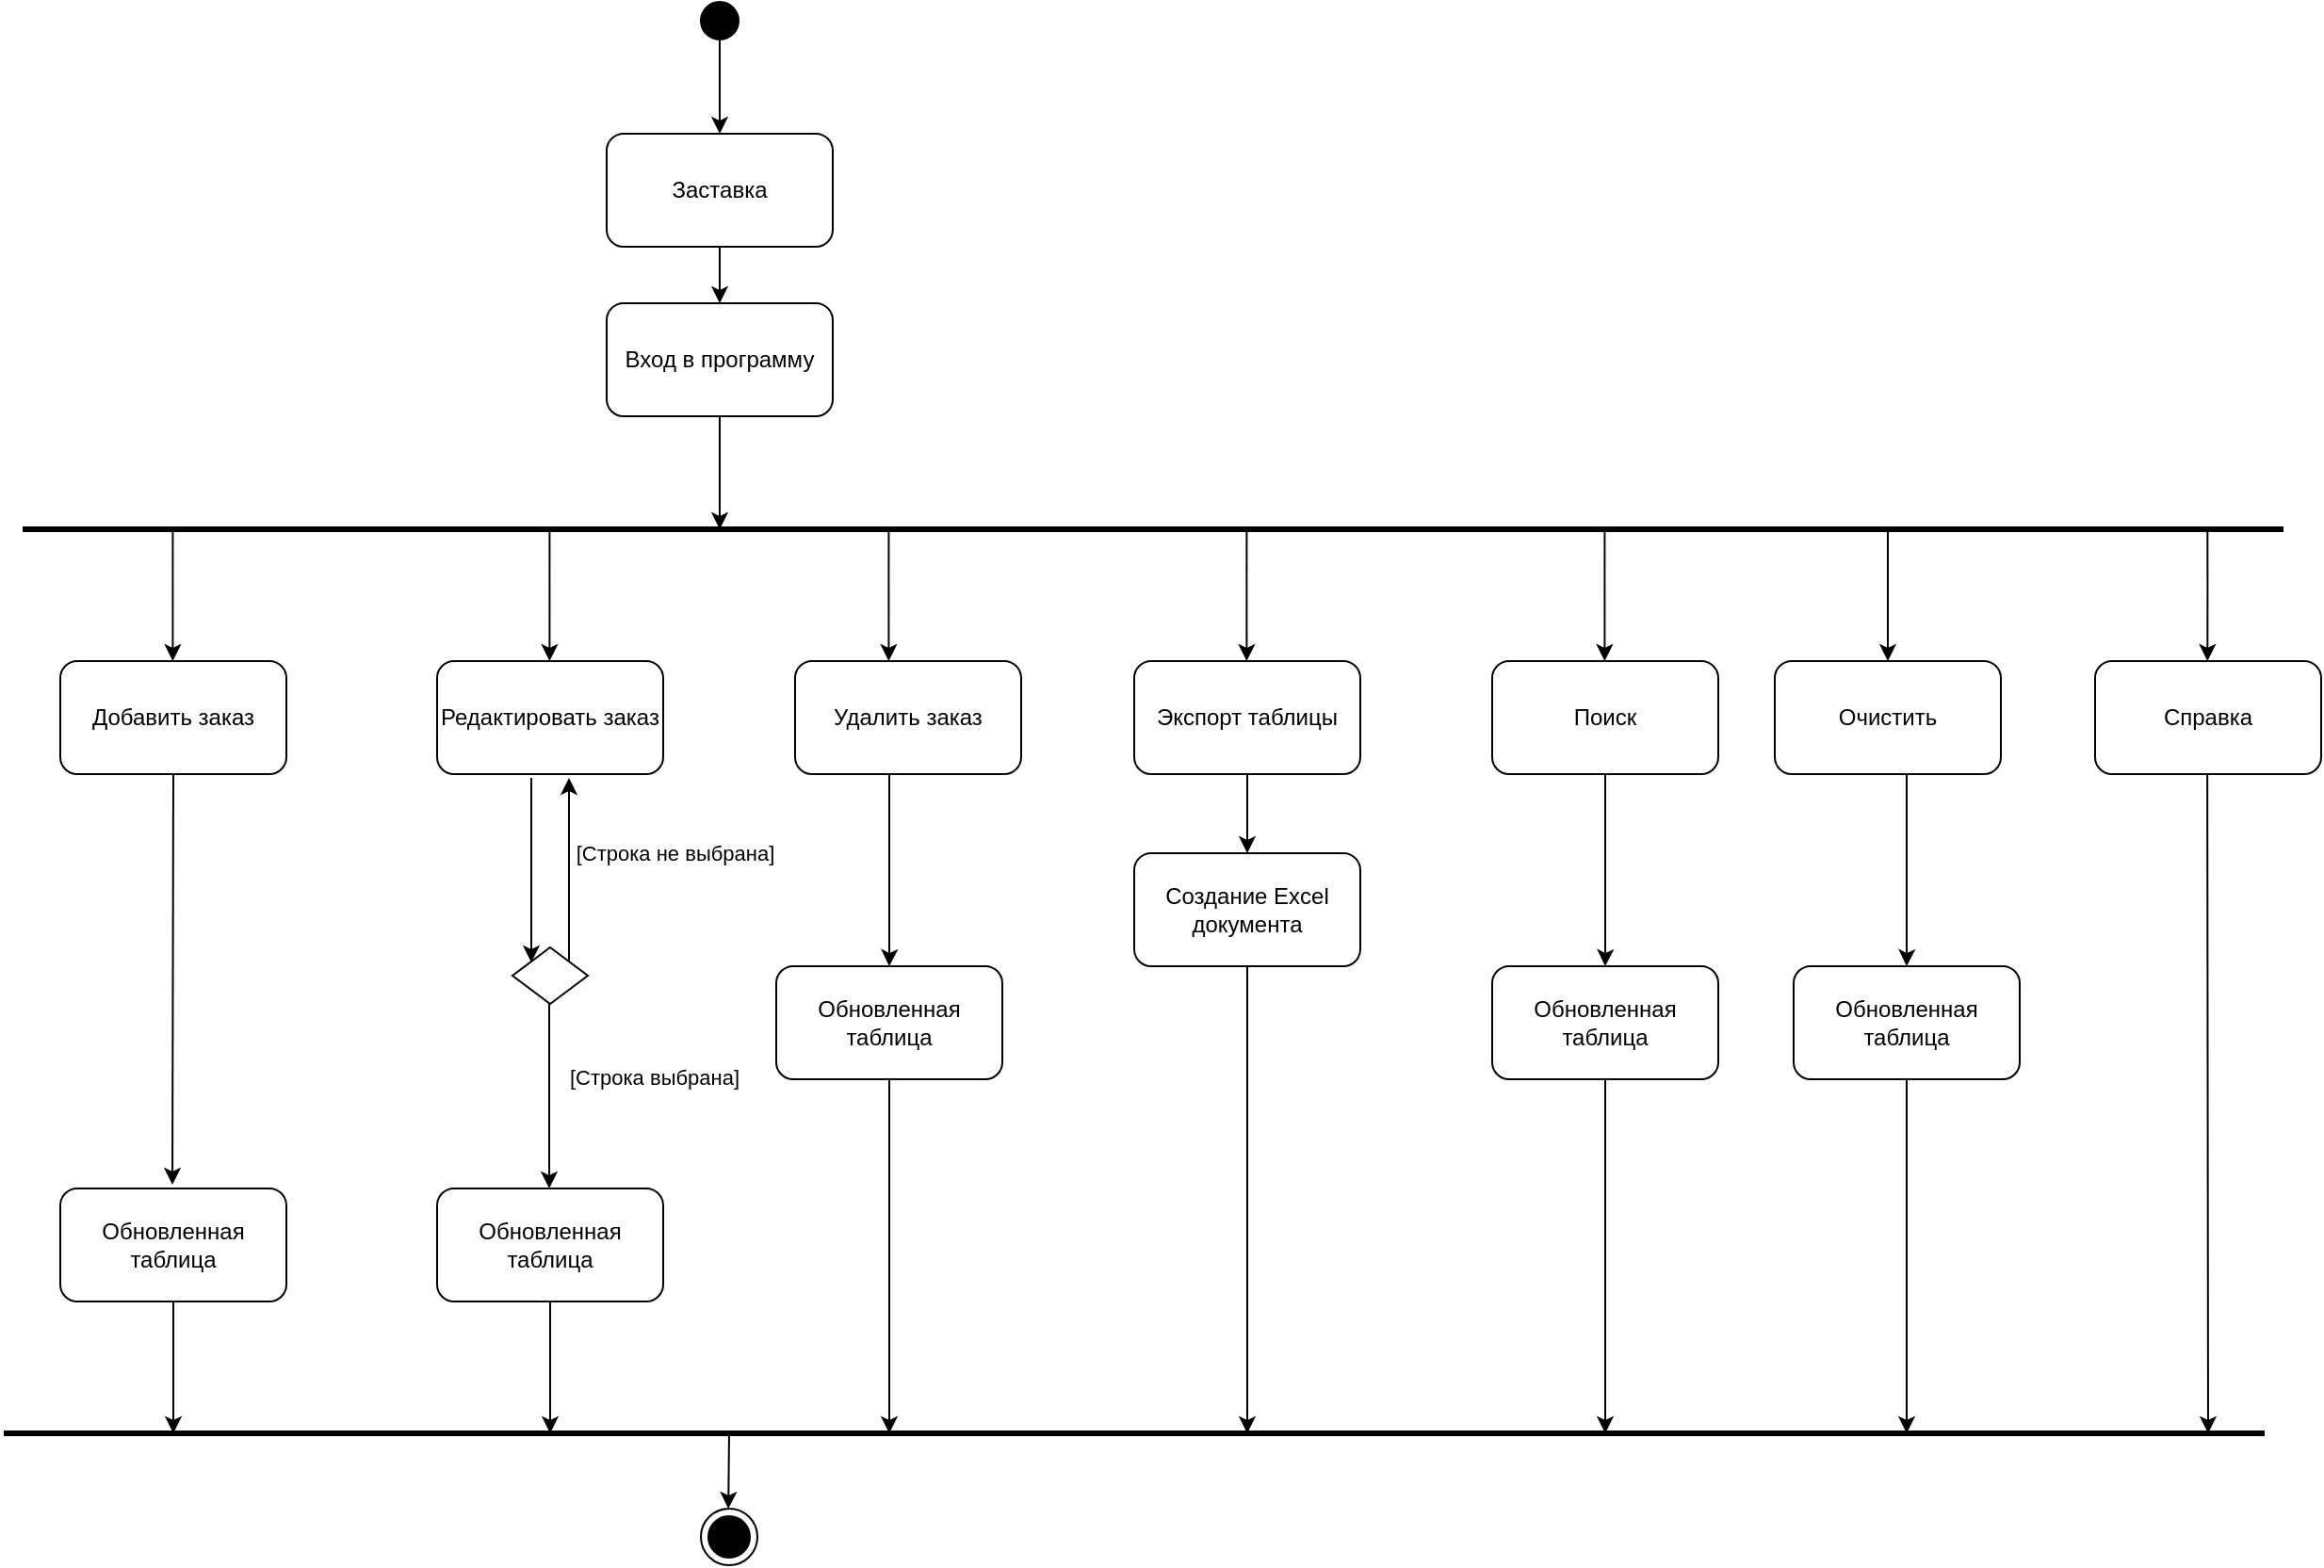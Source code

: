 <mxfile version="24.6.1" type="device">
  <diagram name="Страница — 1" id="qREtdaaGfa1qpuJPbkPt">
    <mxGraphModel dx="1036" dy="606" grid="1" gridSize="10" guides="1" tooltips="1" connect="1" arrows="1" fold="1" page="1" pageScale="1" pageWidth="2339" pageHeight="3300" math="0" shadow="0">
      <root>
        <mxCell id="0" />
        <mxCell id="1" parent="0" />
        <mxCell id="zYMJ9Hk2QF7L7bzWqABL-3" style="edgeStyle=orthogonalEdgeStyle;rounded=0;orthogonalLoop=1;jettySize=auto;html=1;entryX=0.5;entryY=0;entryDx=0;entryDy=0;" parent="1" source="zYMJ9Hk2QF7L7bzWqABL-1" target="zYMJ9Hk2QF7L7bzWqABL-9" edge="1">
          <mxGeometry relative="1" as="geometry" />
        </mxCell>
        <mxCell id="zYMJ9Hk2QF7L7bzWqABL-1" value="" style="ellipse;whiteSpace=wrap;html=1;aspect=fixed;fillColor=#000000;" parent="1" vertex="1">
          <mxGeometry x="490" y="150" width="20" height="20" as="geometry" />
        </mxCell>
        <mxCell id="zYMJ9Hk2QF7L7bzWqABL-5" style="edgeStyle=orthogonalEdgeStyle;rounded=0;orthogonalLoop=1;jettySize=auto;html=1;" parent="1" source="zYMJ9Hk2QF7L7bzWqABL-2" edge="1">
          <mxGeometry relative="1" as="geometry">
            <mxPoint x="500" y="430" as="targetPoint" />
          </mxGeometry>
        </mxCell>
        <mxCell id="zYMJ9Hk2QF7L7bzWqABL-2" value="Вход в программу" style="rounded=1;whiteSpace=wrap;html=1;" parent="1" vertex="1">
          <mxGeometry x="440" y="310" width="120" height="60" as="geometry" />
        </mxCell>
        <mxCell id="zYMJ9Hk2QF7L7bzWqABL-4" value="" style="endArrow=none;html=1;rounded=0;strokeWidth=3;" parent="1" edge="1">
          <mxGeometry width="50" height="50" relative="1" as="geometry">
            <mxPoint x="130" y="430" as="sourcePoint" />
            <mxPoint x="1330" y="430" as="targetPoint" />
          </mxGeometry>
        </mxCell>
        <mxCell id="zYMJ9Hk2QF7L7bzWqABL-6" value="" style="ellipse;html=1;shape=endState;fillColor=#000000;strokeColor=#000000;" parent="1" vertex="1">
          <mxGeometry x="490" y="950" width="30" height="30" as="geometry" />
        </mxCell>
        <mxCell id="zYMJ9Hk2QF7L7bzWqABL-7" value="Добавить заказ" style="rounded=1;whiteSpace=wrap;html=1;" parent="1" vertex="1">
          <mxGeometry x="150" y="500" width="120" height="60" as="geometry" />
        </mxCell>
        <mxCell id="zYMJ9Hk2QF7L7bzWqABL-8" value="Редактировать заказ" style="rounded=1;whiteSpace=wrap;html=1;" parent="1" vertex="1">
          <mxGeometry x="350" y="500" width="120" height="60" as="geometry" />
        </mxCell>
        <mxCell id="zYMJ9Hk2QF7L7bzWqABL-10" style="edgeStyle=orthogonalEdgeStyle;rounded=0;orthogonalLoop=1;jettySize=auto;html=1;entryX=0.5;entryY=0;entryDx=0;entryDy=0;" parent="1" source="zYMJ9Hk2QF7L7bzWqABL-9" target="zYMJ9Hk2QF7L7bzWqABL-2" edge="1">
          <mxGeometry relative="1" as="geometry" />
        </mxCell>
        <mxCell id="zYMJ9Hk2QF7L7bzWqABL-9" value="Заставка" style="rounded=1;whiteSpace=wrap;html=1;" parent="1" vertex="1">
          <mxGeometry x="440" y="220" width="120" height="60" as="geometry" />
        </mxCell>
        <mxCell id="zYMJ9Hk2QF7L7bzWqABL-11" value="Удалить заказ" style="rounded=1;whiteSpace=wrap;html=1;" parent="1" vertex="1">
          <mxGeometry x="540" y="500" width="120" height="60" as="geometry" />
        </mxCell>
        <mxCell id="zYMJ9Hk2QF7L7bzWqABL-37" style="edgeStyle=orthogonalEdgeStyle;rounded=0;orthogonalLoop=1;jettySize=auto;html=1;" parent="1" source="zYMJ9Hk2QF7L7bzWqABL-12" target="zYMJ9Hk2QF7L7bzWqABL-36" edge="1">
          <mxGeometry relative="1" as="geometry" />
        </mxCell>
        <mxCell id="zYMJ9Hk2QF7L7bzWqABL-12" value="Экспорт таблицы" style="rounded=1;whiteSpace=wrap;html=1;" parent="1" vertex="1">
          <mxGeometry x="720" y="500" width="120" height="60" as="geometry" />
        </mxCell>
        <mxCell id="zYMJ9Hk2QF7L7bzWqABL-17" value="" style="edgeStyle=orthogonalEdgeStyle;rounded=0;orthogonalLoop=1;jettySize=auto;html=1;startArrow=classic;startFill=1;endArrow=none;endFill=0;entryX=0.5;entryY=1;entryDx=0;entryDy=0;" parent="1" edge="1" target="zYMJ9Hk2QF7L7bzWqABL-7">
          <mxGeometry relative="1" as="geometry">
            <mxPoint x="209.5" y="778" as="sourcePoint" />
            <mxPoint x="209.5" y="680" as="targetPoint" />
            <Array as="points" />
          </mxGeometry>
        </mxCell>
        <mxCell id="zYMJ9Hk2QF7L7bzWqABL-59" style="edgeStyle=orthogonalEdgeStyle;rounded=0;orthogonalLoop=1;jettySize=auto;html=1;" parent="1" source="zYMJ9Hk2QF7L7bzWqABL-19" edge="1">
          <mxGeometry relative="1" as="geometry">
            <mxPoint x="210" y="910" as="targetPoint" />
          </mxGeometry>
        </mxCell>
        <mxCell id="zYMJ9Hk2QF7L7bzWqABL-19" value="Обновленная таблица" style="rounded=1;whiteSpace=wrap;html=1;" parent="1" vertex="1">
          <mxGeometry x="150" y="780" width="120" height="60" as="geometry" />
        </mxCell>
        <mxCell id="zYMJ9Hk2QF7L7bzWqABL-26" value="" style="edgeStyle=orthogonalEdgeStyle;rounded=0;orthogonalLoop=1;jettySize=auto;html=1;startArrow=none;startFill=0;" parent="1" source="zYMJ9Hk2QF7L7bzWqABL-27" edge="1">
          <mxGeometry relative="1" as="geometry">
            <mxPoint x="420" y="562" as="targetPoint" />
            <Array as="points">
              <mxPoint x="420" y="612" />
              <mxPoint x="420" y="612" />
            </Array>
          </mxGeometry>
        </mxCell>
        <mxCell id="zYMJ9Hk2QF7L7bzWqABL-27" value="" style="rhombus;whiteSpace=wrap;html=1;" parent="1" vertex="1">
          <mxGeometry x="390" y="652" width="40" height="30" as="geometry" />
        </mxCell>
        <mxCell id="zYMJ9Hk2QF7L7bzWqABL-28" value="" style="edgeStyle=orthogonalEdgeStyle;rounded=0;orthogonalLoop=1;jettySize=auto;html=1;startArrow=classic;startFill=1;endArrow=none;endFill=0;" parent="1" edge="1">
          <mxGeometry relative="1" as="geometry">
            <mxPoint x="400" y="660" as="sourcePoint" />
            <mxPoint x="400" y="562" as="targetPoint" />
            <Array as="points">
              <mxPoint x="400" y="612" />
              <mxPoint x="400" y="612" />
            </Array>
          </mxGeometry>
        </mxCell>
        <mxCell id="zYMJ9Hk2QF7L7bzWqABL-29" value="[Строка не выбрана]" style="edgeLabel;html=1;align=center;verticalAlign=middle;resizable=0;points=[];" parent="1" vertex="1" connectable="0">
          <mxGeometry x="480" y="602" as="geometry">
            <mxPoint x="-4" as="offset" />
          </mxGeometry>
        </mxCell>
        <mxCell id="zYMJ9Hk2QF7L7bzWqABL-30" value="" style="edgeStyle=orthogonalEdgeStyle;rounded=0;orthogonalLoop=1;jettySize=auto;html=1;startArrow=classic;startFill=1;endArrow=none;endFill=0;" parent="1" edge="1">
          <mxGeometry relative="1" as="geometry">
            <mxPoint x="409.5" y="780" as="sourcePoint" />
            <mxPoint x="409.5" y="682" as="targetPoint" />
            <Array as="points">
              <mxPoint x="409.5" y="732" />
              <mxPoint x="409.5" y="732" />
            </Array>
          </mxGeometry>
        </mxCell>
        <mxCell id="zYMJ9Hk2QF7L7bzWqABL-31" value="[Строка выбрана]" style="edgeLabel;html=1;align=center;verticalAlign=middle;resizable=0;points=[];" parent="1" vertex="1" connectable="0">
          <mxGeometry x="470" y="722" as="geometry">
            <mxPoint x="-5" y="-1" as="offset" />
          </mxGeometry>
        </mxCell>
        <mxCell id="zYMJ9Hk2QF7L7bzWqABL-58" style="edgeStyle=orthogonalEdgeStyle;rounded=0;orthogonalLoop=1;jettySize=auto;html=1;" parent="1" source="zYMJ9Hk2QF7L7bzWqABL-32" edge="1">
          <mxGeometry relative="1" as="geometry">
            <mxPoint x="410" y="910" as="targetPoint" />
          </mxGeometry>
        </mxCell>
        <mxCell id="zYMJ9Hk2QF7L7bzWqABL-32" value="Обновленная таблица" style="rounded=1;whiteSpace=wrap;html=1;" parent="1" vertex="1">
          <mxGeometry x="350" y="780" width="120" height="60" as="geometry" />
        </mxCell>
        <mxCell id="zYMJ9Hk2QF7L7bzWqABL-34" style="edgeStyle=orthogonalEdgeStyle;rounded=0;orthogonalLoop=1;jettySize=auto;html=1;entryX=0.583;entryY=0;entryDx=0;entryDy=0;entryPerimeter=0;" parent="1" source="zYMJ9Hk2QF7L7bzWqABL-11" edge="1">
          <mxGeometry relative="1" as="geometry">
            <mxPoint x="589.96" y="662" as="targetPoint" />
            <Array as="points">
              <mxPoint x="590" y="660" />
            </Array>
          </mxGeometry>
        </mxCell>
        <mxCell id="zYMJ9Hk2QF7L7bzWqABL-57" style="edgeStyle=orthogonalEdgeStyle;rounded=0;orthogonalLoop=1;jettySize=auto;html=1;" parent="1" source="zYMJ9Hk2QF7L7bzWqABL-35" edge="1">
          <mxGeometry relative="1" as="geometry">
            <mxPoint x="590" y="910" as="targetPoint" />
          </mxGeometry>
        </mxCell>
        <mxCell id="zYMJ9Hk2QF7L7bzWqABL-35" value="Обновленная таблица" style="rounded=1;whiteSpace=wrap;html=1;" parent="1" vertex="1">
          <mxGeometry x="530" y="662" width="120" height="60" as="geometry" />
        </mxCell>
        <mxCell id="zYMJ9Hk2QF7L7bzWqABL-56" style="edgeStyle=orthogonalEdgeStyle;rounded=0;orthogonalLoop=1;jettySize=auto;html=1;" parent="1" source="zYMJ9Hk2QF7L7bzWqABL-36" edge="1">
          <mxGeometry relative="1" as="geometry">
            <mxPoint x="780" y="910" as="targetPoint" />
          </mxGeometry>
        </mxCell>
        <mxCell id="zYMJ9Hk2QF7L7bzWqABL-36" value="Создание Excel документа" style="rounded=1;whiteSpace=wrap;html=1;" parent="1" vertex="1">
          <mxGeometry x="720" y="602" width="120" height="60" as="geometry" />
        </mxCell>
        <mxCell id="zYMJ9Hk2QF7L7bzWqABL-38" value="Поиск" style="rounded=1;whiteSpace=wrap;html=1;" parent="1" vertex="1">
          <mxGeometry x="910" y="500" width="120" height="60" as="geometry" />
        </mxCell>
        <mxCell id="zYMJ9Hk2QF7L7bzWqABL-39" style="edgeStyle=orthogonalEdgeStyle;rounded=0;orthogonalLoop=1;jettySize=auto;html=1;entryX=0.583;entryY=0;entryDx=0;entryDy=0;entryPerimeter=0;" parent="1" edge="1">
          <mxGeometry relative="1" as="geometry">
            <mxPoint x="970" y="560" as="sourcePoint" />
            <mxPoint x="969.96" y="662" as="targetPoint" />
            <Array as="points">
              <mxPoint x="970" y="660" />
            </Array>
          </mxGeometry>
        </mxCell>
        <mxCell id="zYMJ9Hk2QF7L7bzWqABL-55" style="edgeStyle=orthogonalEdgeStyle;rounded=0;orthogonalLoop=1;jettySize=auto;html=1;" parent="1" source="zYMJ9Hk2QF7L7bzWqABL-40" edge="1">
          <mxGeometry relative="1" as="geometry">
            <mxPoint x="970" y="910" as="targetPoint" />
          </mxGeometry>
        </mxCell>
        <mxCell id="zYMJ9Hk2QF7L7bzWqABL-40" value="Обновленная таблица" style="rounded=1;whiteSpace=wrap;html=1;" parent="1" vertex="1">
          <mxGeometry x="910" y="662" width="120" height="60" as="geometry" />
        </mxCell>
        <mxCell id="zYMJ9Hk2QF7L7bzWqABL-41" value="Очистить" style="rounded=1;whiteSpace=wrap;html=1;" parent="1" vertex="1">
          <mxGeometry x="1060" y="500" width="120" height="60" as="geometry" />
        </mxCell>
        <mxCell id="zYMJ9Hk2QF7L7bzWqABL-42" style="edgeStyle=orthogonalEdgeStyle;rounded=0;orthogonalLoop=1;jettySize=auto;html=1;entryX=0.583;entryY=0;entryDx=0;entryDy=0;entryPerimeter=0;" parent="1" edge="1">
          <mxGeometry relative="1" as="geometry">
            <mxPoint x="1130" y="560" as="sourcePoint" />
            <mxPoint x="1129.96" y="662" as="targetPoint" />
            <Array as="points">
              <mxPoint x="1130" y="660" />
            </Array>
          </mxGeometry>
        </mxCell>
        <mxCell id="zYMJ9Hk2QF7L7bzWqABL-54" style="edgeStyle=orthogonalEdgeStyle;rounded=0;orthogonalLoop=1;jettySize=auto;html=1;" parent="1" source="zYMJ9Hk2QF7L7bzWqABL-43" edge="1">
          <mxGeometry relative="1" as="geometry">
            <mxPoint x="1130" y="910" as="targetPoint" />
          </mxGeometry>
        </mxCell>
        <mxCell id="zYMJ9Hk2QF7L7bzWqABL-43" value="Обновленная таблица" style="rounded=1;whiteSpace=wrap;html=1;" parent="1" vertex="1">
          <mxGeometry x="1070" y="662" width="120" height="60" as="geometry" />
        </mxCell>
        <mxCell id="zYMJ9Hk2QF7L7bzWqABL-44" style="edgeStyle=orthogonalEdgeStyle;rounded=0;orthogonalLoop=1;jettySize=auto;html=1;entryX=0.5;entryY=0;entryDx=0;entryDy=0;" parent="1" target="zYMJ9Hk2QF7L7bzWqABL-41" edge="1">
          <mxGeometry relative="1" as="geometry">
            <mxPoint x="1120" y="430" as="sourcePoint" />
            <mxPoint x="1220" y="560" as="targetPoint" />
            <Array as="points">
              <mxPoint x="1120" y="460" />
              <mxPoint x="1120" y="460" />
            </Array>
          </mxGeometry>
        </mxCell>
        <mxCell id="zYMJ9Hk2QF7L7bzWqABL-45" style="edgeStyle=orthogonalEdgeStyle;rounded=0;orthogonalLoop=1;jettySize=auto;html=1;entryX=0.5;entryY=0;entryDx=0;entryDy=0;" parent="1" edge="1">
          <mxGeometry relative="1" as="geometry">
            <mxPoint x="969.71" y="430" as="sourcePoint" />
            <mxPoint x="969.71" y="500" as="targetPoint" />
            <Array as="points">
              <mxPoint x="969.71" y="460" />
              <mxPoint x="969.71" y="460" />
            </Array>
          </mxGeometry>
        </mxCell>
        <mxCell id="zYMJ9Hk2QF7L7bzWqABL-46" style="edgeStyle=orthogonalEdgeStyle;rounded=0;orthogonalLoop=1;jettySize=auto;html=1;entryX=0.5;entryY=0;entryDx=0;entryDy=0;" parent="1" edge="1">
          <mxGeometry relative="1" as="geometry">
            <mxPoint x="779.71" y="430" as="sourcePoint" />
            <mxPoint x="779.71" y="500" as="targetPoint" />
            <Array as="points">
              <mxPoint x="779.71" y="460" />
              <mxPoint x="779.71" y="460" />
            </Array>
          </mxGeometry>
        </mxCell>
        <mxCell id="zYMJ9Hk2QF7L7bzWqABL-47" style="edgeStyle=orthogonalEdgeStyle;rounded=0;orthogonalLoop=1;jettySize=auto;html=1;entryX=0.5;entryY=0;entryDx=0;entryDy=0;" parent="1" edge="1">
          <mxGeometry relative="1" as="geometry">
            <mxPoint x="589.71" y="430" as="sourcePoint" />
            <mxPoint x="589.71" y="500" as="targetPoint" />
            <Array as="points">
              <mxPoint x="589.71" y="460" />
              <mxPoint x="589.71" y="460" />
            </Array>
          </mxGeometry>
        </mxCell>
        <mxCell id="zYMJ9Hk2QF7L7bzWqABL-48" style="edgeStyle=orthogonalEdgeStyle;rounded=0;orthogonalLoop=1;jettySize=auto;html=1;entryX=0.5;entryY=0;entryDx=0;entryDy=0;" parent="1" edge="1">
          <mxGeometry relative="1" as="geometry">
            <mxPoint x="409.71" y="430" as="sourcePoint" />
            <mxPoint x="409.71" y="500" as="targetPoint" />
            <Array as="points">
              <mxPoint x="409.71" y="460" />
              <mxPoint x="409.71" y="460" />
            </Array>
          </mxGeometry>
        </mxCell>
        <mxCell id="zYMJ9Hk2QF7L7bzWqABL-49" style="edgeStyle=orthogonalEdgeStyle;rounded=0;orthogonalLoop=1;jettySize=auto;html=1;entryX=0.5;entryY=0;entryDx=0;entryDy=0;" parent="1" edge="1">
          <mxGeometry relative="1" as="geometry">
            <mxPoint x="209.71" y="430" as="sourcePoint" />
            <mxPoint x="209.71" y="500" as="targetPoint" />
            <Array as="points">
              <mxPoint x="209.71" y="460" />
              <mxPoint x="209.71" y="460" />
            </Array>
          </mxGeometry>
        </mxCell>
        <mxCell id="zYMJ9Hk2QF7L7bzWqABL-50" value="Справка" style="rounded=1;whiteSpace=wrap;html=1;" parent="1" vertex="1">
          <mxGeometry x="1230" y="500" width="120" height="60" as="geometry" />
        </mxCell>
        <mxCell id="zYMJ9Hk2QF7L7bzWqABL-51" value="" style="endArrow=none;html=1;rounded=0;strokeWidth=3;" parent="1" edge="1">
          <mxGeometry width="50" height="50" relative="1" as="geometry">
            <mxPoint x="120" y="910" as="sourcePoint" />
            <mxPoint x="1320" y="910" as="targetPoint" />
          </mxGeometry>
        </mxCell>
        <mxCell id="zYMJ9Hk2QF7L7bzWqABL-52" style="edgeStyle=orthogonalEdgeStyle;rounded=0;orthogonalLoop=1;jettySize=auto;html=1;entryX=0.5;entryY=0;entryDx=0;entryDy=0;" parent="1" edge="1">
          <mxGeometry relative="1" as="geometry">
            <mxPoint x="1289.66" y="430" as="sourcePoint" />
            <mxPoint x="1289.66" y="500" as="targetPoint" />
            <Array as="points">
              <mxPoint x="1289.66" y="460" />
              <mxPoint x="1289.66" y="460" />
            </Array>
          </mxGeometry>
        </mxCell>
        <mxCell id="zYMJ9Hk2QF7L7bzWqABL-53" style="edgeStyle=orthogonalEdgeStyle;rounded=0;orthogonalLoop=1;jettySize=auto;html=1;" parent="1" edge="1">
          <mxGeometry relative="1" as="geometry">
            <mxPoint x="1289.58" y="560" as="sourcePoint" />
            <mxPoint x="1290" y="910" as="targetPoint" />
            <Array as="points">
              <mxPoint x="1289.58" y="590" />
              <mxPoint x="1289.58" y="590" />
            </Array>
          </mxGeometry>
        </mxCell>
        <mxCell id="zYMJ9Hk2QF7L7bzWqABL-60" style="edgeStyle=orthogonalEdgeStyle;rounded=0;orthogonalLoop=1;jettySize=auto;html=1;entryX=0.5;entryY=0;entryDx=0;entryDy=0;" parent="1" edge="1">
          <mxGeometry relative="1" as="geometry">
            <mxPoint x="505" y="910" as="sourcePoint" />
            <mxPoint x="504.58" y="950" as="targetPoint" />
            <Array as="points">
              <mxPoint x="504.58" y="910" />
              <mxPoint x="504.58" y="910" />
            </Array>
          </mxGeometry>
        </mxCell>
      </root>
    </mxGraphModel>
  </diagram>
</mxfile>
